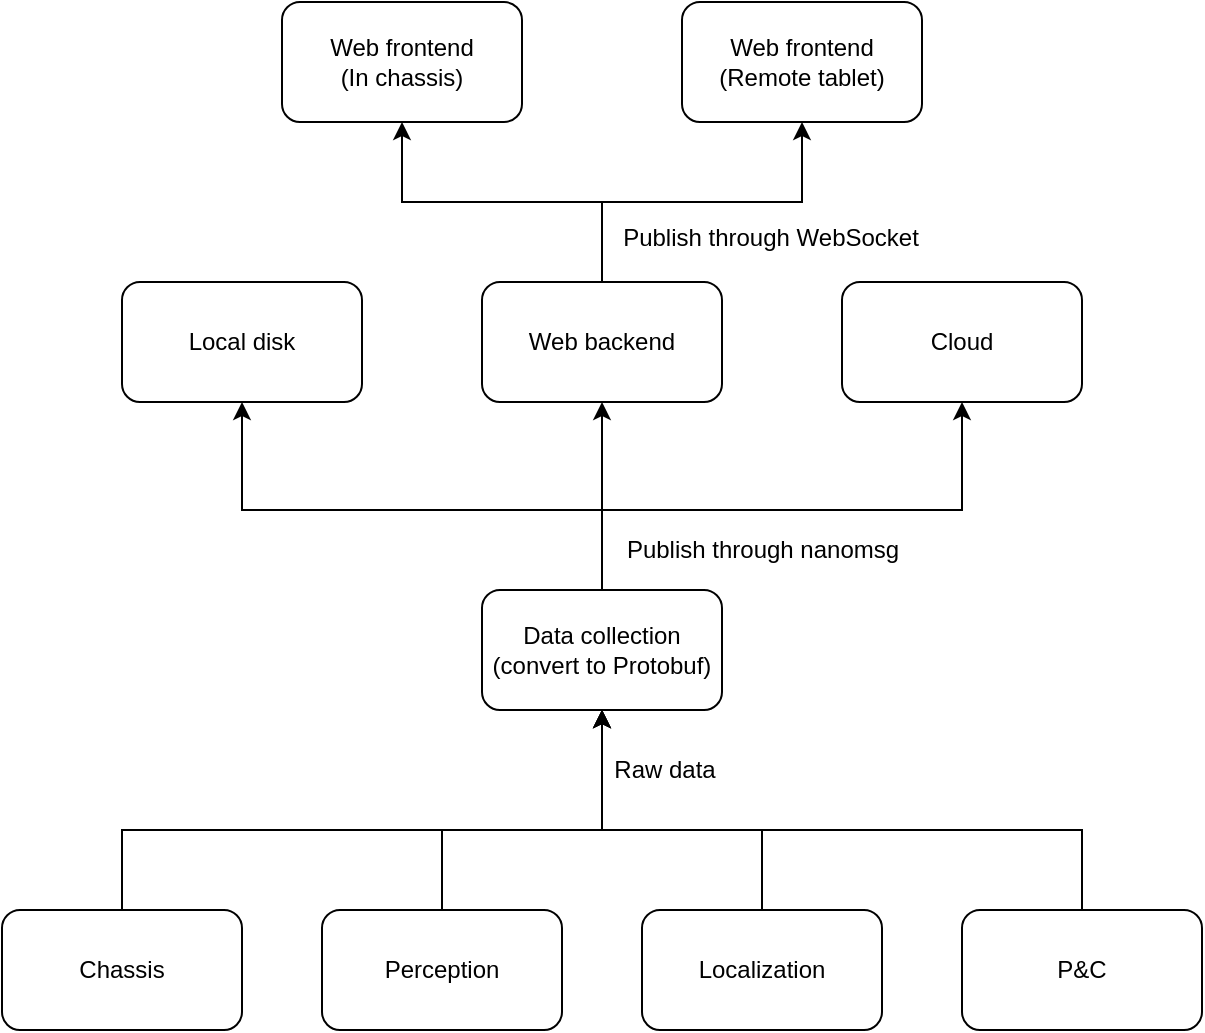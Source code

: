 <mxfile pages="1" version="11.2.4" type="github"><diagram id="Hfz5EvtFRF2ymQ5eWLH9" name="Page-1"><mxGraphModel dx="1131" dy="655" grid="1" gridSize="10" guides="1" tooltips="1" connect="1" arrows="1" fold="1" page="1" pageScale="1" pageWidth="850" pageHeight="1100" math="0" shadow="0"><root><mxCell id="0"/><mxCell id="1" parent="0"/><mxCell id="SSisCcR4VlW3OV1CFeoT-7" style="edgeStyle=orthogonalEdgeStyle;rounded=0;orthogonalLoop=1;jettySize=auto;html=1;entryX=0.5;entryY=1;entryDx=0;entryDy=0;" edge="1" parent="1" source="SSisCcR4VlW3OV1CFeoT-1" target="SSisCcR4VlW3OV1CFeoT-6"><mxGeometry relative="1" as="geometry"><Array as="points"><mxPoint x="180" y="560"/><mxPoint x="420" y="560"/></Array></mxGeometry></mxCell><mxCell id="SSisCcR4VlW3OV1CFeoT-16" value="Raw data" style="text;html=1;resizable=0;points=[];align=center;verticalAlign=middle;labelBackgroundColor=#ffffff;direction=south;" vertex="1" connectable="0" parent="SSisCcR4VlW3OV1CFeoT-7"><mxGeometry x="-0.316" y="1" relative="1" as="geometry"><mxPoint x="194" y="-29" as="offset"/></mxGeometry></mxCell><mxCell id="SSisCcR4VlW3OV1CFeoT-1" value="Chassis" style="rounded=1;whiteSpace=wrap;html=1;" vertex="1" parent="1"><mxGeometry x="120" y="600" width="120" height="60" as="geometry"/></mxCell><mxCell id="SSisCcR4VlW3OV1CFeoT-9" style="edgeStyle=orthogonalEdgeStyle;rounded=0;orthogonalLoop=1;jettySize=auto;html=1;entryX=0.5;entryY=1;entryDx=0;entryDy=0;" edge="1" parent="1" source="SSisCcR4VlW3OV1CFeoT-2" target="SSisCcR4VlW3OV1CFeoT-6"><mxGeometry relative="1" as="geometry"><Array as="points"><mxPoint x="340" y="560"/><mxPoint x="420" y="560"/></Array></mxGeometry></mxCell><mxCell id="SSisCcR4VlW3OV1CFeoT-2" value="&lt;div&gt;Perception&lt;/div&gt;" style="rounded=1;whiteSpace=wrap;html=1;" vertex="1" parent="1"><mxGeometry x="280" y="600" width="120" height="60" as="geometry"/></mxCell><mxCell id="SSisCcR4VlW3OV1CFeoT-10" style="edgeStyle=orthogonalEdgeStyle;rounded=0;orthogonalLoop=1;jettySize=auto;html=1;entryX=0.5;entryY=1;entryDx=0;entryDy=0;" edge="1" parent="1" source="SSisCcR4VlW3OV1CFeoT-3" target="SSisCcR4VlW3OV1CFeoT-6"><mxGeometry relative="1" as="geometry"><Array as="points"><mxPoint x="500" y="560"/><mxPoint x="420" y="560"/></Array></mxGeometry></mxCell><mxCell id="SSisCcR4VlW3OV1CFeoT-3" value="Localization" style="rounded=1;whiteSpace=wrap;html=1;" vertex="1" parent="1"><mxGeometry x="440" y="600" width="120" height="60" as="geometry"/></mxCell><mxCell id="SSisCcR4VlW3OV1CFeoT-11" style="edgeStyle=orthogonalEdgeStyle;rounded=0;orthogonalLoop=1;jettySize=auto;html=1;entryX=0.5;entryY=1;entryDx=0;entryDy=0;" edge="1" parent="1" source="SSisCcR4VlW3OV1CFeoT-4" target="SSisCcR4VlW3OV1CFeoT-6"><mxGeometry relative="1" as="geometry"><Array as="points"><mxPoint x="660" y="560"/><mxPoint x="420" y="560"/></Array></mxGeometry></mxCell><mxCell id="SSisCcR4VlW3OV1CFeoT-4" value="P&amp;amp;C" style="rounded=1;whiteSpace=wrap;html=1;" vertex="1" parent="1"><mxGeometry x="600" y="600" width="120" height="60" as="geometry"/></mxCell><mxCell id="SSisCcR4VlW3OV1CFeoT-13" value="" style="edgeStyle=orthogonalEdgeStyle;rounded=0;orthogonalLoop=1;jettySize=auto;html=1;" edge="1" parent="1" source="SSisCcR4VlW3OV1CFeoT-6" target="SSisCcR4VlW3OV1CFeoT-12"><mxGeometry relative="1" as="geometry"><Array as="points"><mxPoint x="420" y="400"/><mxPoint x="240" y="400"/></Array></mxGeometry></mxCell><mxCell id="SSisCcR4VlW3OV1CFeoT-15" value="" style="edgeStyle=orthogonalEdgeStyle;rounded=0;orthogonalLoop=1;jettySize=auto;html=1;" edge="1" parent="1" source="SSisCcR4VlW3OV1CFeoT-6" target="SSisCcR4VlW3OV1CFeoT-14"><mxGeometry relative="1" as="geometry"><Array as="points"><mxPoint x="420" y="400"/><mxPoint x="600" y="400"/></Array></mxGeometry></mxCell><mxCell id="SSisCcR4VlW3OV1CFeoT-17" value="Publish through nanomsg" style="text;html=1;resizable=0;points=[];align=center;verticalAlign=middle;labelBackgroundColor=#ffffff;" vertex="1" connectable="0" parent="SSisCcR4VlW3OV1CFeoT-15"><mxGeometry x="-0.808" relative="1" as="geometry"><mxPoint x="80" y="6.5" as="offset"/></mxGeometry></mxCell><mxCell id="SSisCcR4VlW3OV1CFeoT-19" style="edgeStyle=orthogonalEdgeStyle;rounded=0;orthogonalLoop=1;jettySize=auto;html=1;entryX=0.5;entryY=1;entryDx=0;entryDy=0;" edge="1" parent="1" source="SSisCcR4VlW3OV1CFeoT-6" target="SSisCcR4VlW3OV1CFeoT-18"><mxGeometry relative="1" as="geometry"/></mxCell><mxCell id="SSisCcR4VlW3OV1CFeoT-6" value="&lt;div&gt;Data collection&lt;/div&gt;&lt;div&gt;(convert to Protobuf)&lt;br&gt;&lt;/div&gt;" style="rounded=1;whiteSpace=wrap;html=1;" vertex="1" parent="1"><mxGeometry x="360" y="440" width="120" height="60" as="geometry"/></mxCell><mxCell id="SSisCcR4VlW3OV1CFeoT-14" value="Cloud" style="rounded=1;whiteSpace=wrap;html=1;" vertex="1" parent="1"><mxGeometry x="540" y="286" width="120" height="60" as="geometry"/></mxCell><mxCell id="SSisCcR4VlW3OV1CFeoT-12" value="Local disk" style="rounded=1;whiteSpace=wrap;html=1;" vertex="1" parent="1"><mxGeometry x="180" y="286" width="120" height="60" as="geometry"/></mxCell><mxCell id="SSisCcR4VlW3OV1CFeoT-21" value="" style="edgeStyle=orthogonalEdgeStyle;rounded=0;orthogonalLoop=1;jettySize=auto;html=1;" edge="1" parent="1" source="SSisCcR4VlW3OV1CFeoT-18" target="SSisCcR4VlW3OV1CFeoT-20"><mxGeometry relative="1" as="geometry"/></mxCell><mxCell id="SSisCcR4VlW3OV1CFeoT-27" style="edgeStyle=orthogonalEdgeStyle;rounded=0;orthogonalLoop=1;jettySize=auto;html=1;entryX=0.5;entryY=1;entryDx=0;entryDy=0;" edge="1" parent="1" source="SSisCcR4VlW3OV1CFeoT-18" target="SSisCcR4VlW3OV1CFeoT-26"><mxGeometry relative="1" as="geometry"/></mxCell><mxCell id="SSisCcR4VlW3OV1CFeoT-18" value="Web backend" style="rounded=1;whiteSpace=wrap;html=1;" vertex="1" parent="1"><mxGeometry x="360" y="286" width="120" height="60" as="geometry"/></mxCell><mxCell id="SSisCcR4VlW3OV1CFeoT-20" value="&lt;div&gt;Web frontend&lt;/div&gt;&lt;div&gt;(In chassis)&lt;br&gt;&lt;/div&gt;" style="rounded=1;whiteSpace=wrap;html=1;" vertex="1" parent="1"><mxGeometry x="260" y="146" width="120" height="60" as="geometry"/></mxCell><mxCell id="SSisCcR4VlW3OV1CFeoT-25" value="Publish through WebSocket" style="text;html=1;resizable=0;points=[];align=center;verticalAlign=middle;labelBackgroundColor=#ffffff;" vertex="1" connectable="0" parent="1"><mxGeometry x="-0.808" relative="1" as="geometry"><mxPoint x="504" y="264" as="offset"/></mxGeometry></mxCell><mxCell id="SSisCcR4VlW3OV1CFeoT-26" value="&lt;div&gt;Web frontend&lt;/div&gt;&lt;div&gt;(Remote tablet)&lt;br&gt;&lt;/div&gt;" style="rounded=1;whiteSpace=wrap;html=1;" vertex="1" parent="1"><mxGeometry x="460" y="146" width="120" height="60" as="geometry"/></mxCell></root></mxGraphModel></diagram></mxfile>